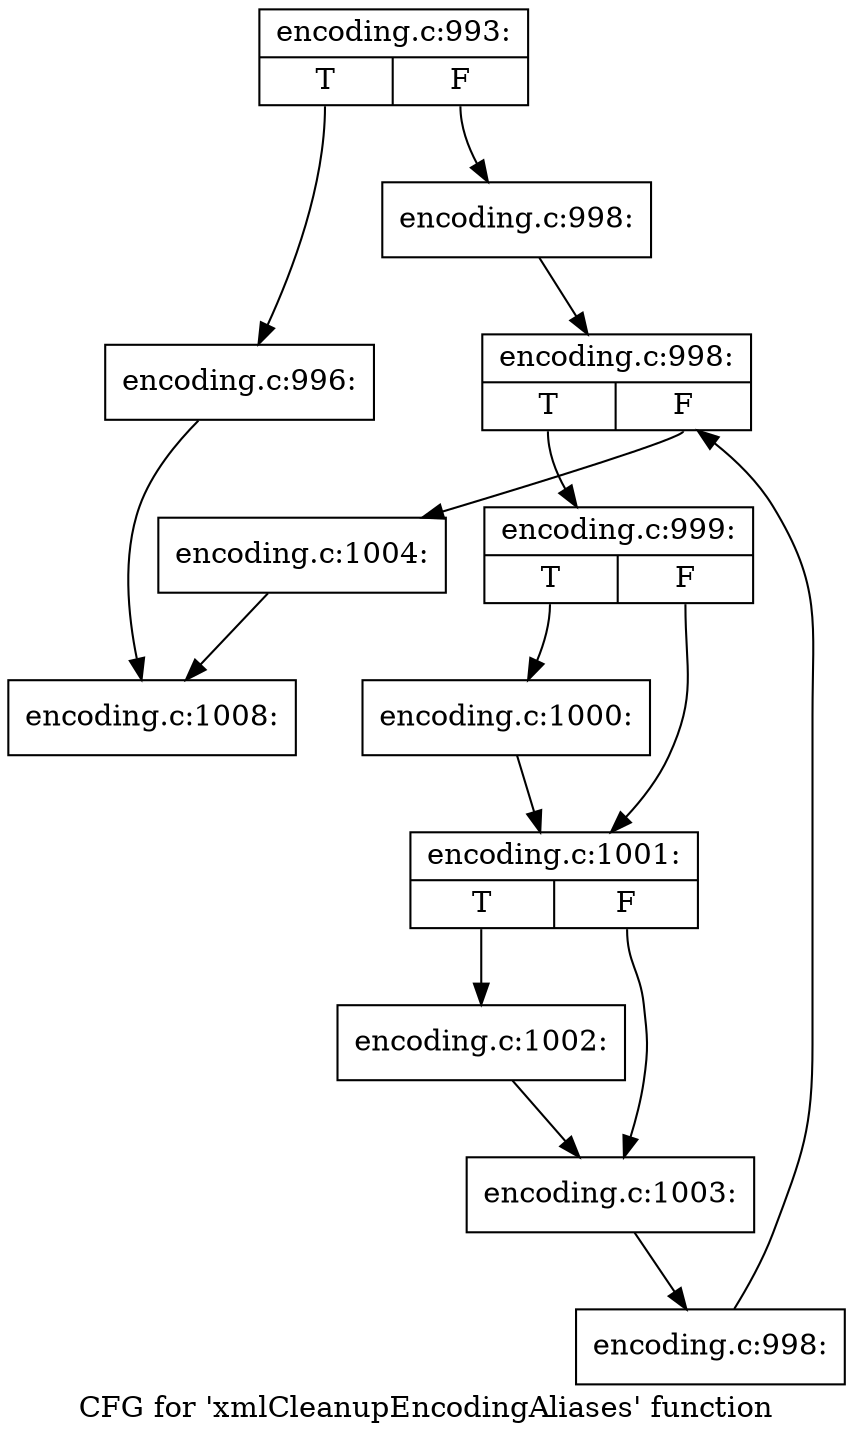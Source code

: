 digraph "CFG for 'xmlCleanupEncodingAliases' function" {
	label="CFG for 'xmlCleanupEncodingAliases' function";

	Node0x5557bd878fc0 [shape=record,label="{encoding.c:993:|{<s0>T|<s1>F}}"];
	Node0x5557bd878fc0:s0 -> Node0x5557bd8789f0;
	Node0x5557bd878fc0:s1 -> Node0x5557bd878e70;
	Node0x5557bd8789f0 [shape=record,label="{encoding.c:996:}"];
	Node0x5557bd8789f0 -> Node0x5557bd878ce0;
	Node0x5557bd878e70 [shape=record,label="{encoding.c:998:}"];
	Node0x5557bd878e70 -> Node0x5557bd87c2d0;
	Node0x5557bd87c2d0 [shape=record,label="{encoding.c:998:|{<s0>T|<s1>F}}"];
	Node0x5557bd87c2d0:s0 -> Node0x5557bd87cab0;
	Node0x5557bd87c2d0:s1 -> Node0x5557bd87c280;
	Node0x5557bd87cab0 [shape=record,label="{encoding.c:999:|{<s0>T|<s1>F}}"];
	Node0x5557bd87cab0:s0 -> Node0x5557bd87ce70;
	Node0x5557bd87cab0:s1 -> Node0x5557bd87cec0;
	Node0x5557bd87ce70 [shape=record,label="{encoding.c:1000:}"];
	Node0x5557bd87ce70 -> Node0x5557bd87cec0;
	Node0x5557bd87cec0 [shape=record,label="{encoding.c:1001:|{<s0>T|<s1>F}}"];
	Node0x5557bd87cec0:s0 -> Node0x5557bd87d8c0;
	Node0x5557bd87cec0:s1 -> Node0x5557bd87d910;
	Node0x5557bd87d8c0 [shape=record,label="{encoding.c:1002:}"];
	Node0x5557bd87d8c0 -> Node0x5557bd87d910;
	Node0x5557bd87d910 [shape=record,label="{encoding.c:1003:}"];
	Node0x5557bd87d910 -> Node0x5557bd87ca20;
	Node0x5557bd87ca20 [shape=record,label="{encoding.c:998:}"];
	Node0x5557bd87ca20 -> Node0x5557bd87c2d0;
	Node0x5557bd87c280 [shape=record,label="{encoding.c:1004:}"];
	Node0x5557bd87c280 -> Node0x5557bd878ce0;
	Node0x5557bd878ce0 [shape=record,label="{encoding.c:1008:}"];
}
